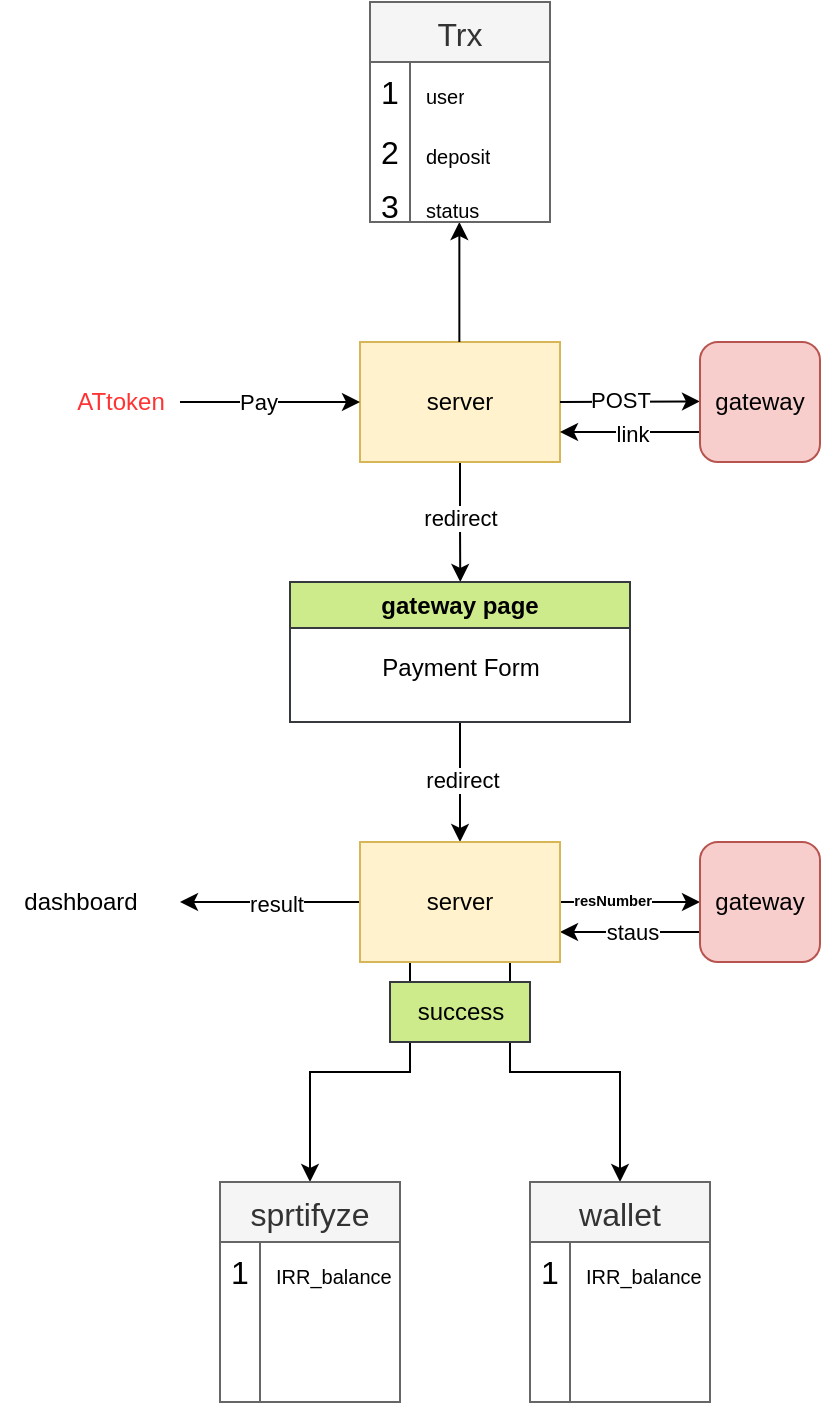 <mxfile version="22.1.7" type="github">
  <diagram id="prtHgNgQTEPvFCAcTncT" name="Page-1">
    <mxGraphModel dx="1103" dy="612" grid="1" gridSize="10" guides="1" tooltips="1" connect="1" arrows="1" fold="1" page="1" pageScale="1" pageWidth="827" pageHeight="1169" math="0" shadow="0">
      <root>
        <mxCell id="0" />
        <mxCell id="1" parent="0" />
        <mxCell id="vsKsFeGfgmMe8g4C2Dkr-11" style="edgeStyle=orthogonalEdgeStyle;rounded=0;orthogonalLoop=1;jettySize=auto;html=1;exitX=0.5;exitY=1;exitDx=0;exitDy=0;" parent="1" source="vsKsFeGfgmMe8g4C2Dkr-1" edge="1">
          <mxGeometry relative="1" as="geometry">
            <mxPoint x="500.135" y="420" as="targetPoint" />
          </mxGeometry>
        </mxCell>
        <mxCell id="vsKsFeGfgmMe8g4C2Dkr-12" value="redirect" style="edgeLabel;html=1;align=center;verticalAlign=middle;resizable=0;points=[];" parent="vsKsFeGfgmMe8g4C2Dkr-11" vertex="1" connectable="0">
          <mxGeometry x="-0.09" relative="1" as="geometry">
            <mxPoint as="offset" />
          </mxGeometry>
        </mxCell>
        <mxCell id="vsKsFeGfgmMe8g4C2Dkr-1" value="server" style="rounded=0;whiteSpace=wrap;html=1;fillColor=#fff2cc;strokeColor=#d6b656;" parent="1" vertex="1">
          <mxGeometry x="450" y="300" width="100" height="60" as="geometry" />
        </mxCell>
        <mxCell id="vsKsFeGfgmMe8g4C2Dkr-2" value="" style="endArrow=classic;html=1;rounded=0;" parent="1" edge="1">
          <mxGeometry width="50" height="50" relative="1" as="geometry">
            <mxPoint x="360" y="330" as="sourcePoint" />
            <mxPoint x="450" y="330" as="targetPoint" />
          </mxGeometry>
        </mxCell>
        <mxCell id="vsKsFeGfgmMe8g4C2Dkr-3" value="Pay" style="edgeLabel;html=1;align=center;verticalAlign=middle;resizable=0;points=[];" parent="vsKsFeGfgmMe8g4C2Dkr-2" vertex="1" connectable="0">
          <mxGeometry x="-0.14" relative="1" as="geometry">
            <mxPoint as="offset" />
          </mxGeometry>
        </mxCell>
        <mxCell id="vsKsFeGfgmMe8g4C2Dkr-4" value="" style="endArrow=classic;html=1;rounded=0;exitX=1;exitY=0.5;exitDx=0;exitDy=0;" parent="1" source="vsKsFeGfgmMe8g4C2Dkr-1" edge="1">
          <mxGeometry width="50" height="50" relative="1" as="geometry">
            <mxPoint x="560" y="329.73" as="sourcePoint" />
            <mxPoint x="620" y="329.73" as="targetPoint" />
          </mxGeometry>
        </mxCell>
        <mxCell id="vsKsFeGfgmMe8g4C2Dkr-7" value="POST" style="edgeLabel;html=1;align=center;verticalAlign=middle;resizable=0;points=[];" parent="vsKsFeGfgmMe8g4C2Dkr-4" vertex="1" connectable="0">
          <mxGeometry x="-0.154" y="1" relative="1" as="geometry">
            <mxPoint as="offset" />
          </mxGeometry>
        </mxCell>
        <mxCell id="vsKsFeGfgmMe8g4C2Dkr-9" style="edgeStyle=orthogonalEdgeStyle;rounded=0;orthogonalLoop=1;jettySize=auto;html=1;exitX=0;exitY=0.75;exitDx=0;exitDy=0;entryX=1;entryY=0.75;entryDx=0;entryDy=0;" parent="1" source="vsKsFeGfgmMe8g4C2Dkr-8" target="vsKsFeGfgmMe8g4C2Dkr-1" edge="1">
          <mxGeometry relative="1" as="geometry" />
        </mxCell>
        <mxCell id="vsKsFeGfgmMe8g4C2Dkr-10" value="link" style="edgeLabel;html=1;align=center;verticalAlign=middle;resizable=0;points=[];" parent="vsKsFeGfgmMe8g4C2Dkr-9" vertex="1" connectable="0">
          <mxGeometry x="-0.015" y="1" relative="1" as="geometry">
            <mxPoint as="offset" />
          </mxGeometry>
        </mxCell>
        <mxCell id="vsKsFeGfgmMe8g4C2Dkr-8" value="gateway" style="rounded=1;whiteSpace=wrap;html=1;fillColor=#f8cecc;strokeColor=#b85450;" parent="1" vertex="1">
          <mxGeometry x="620" y="300" width="60" height="60" as="geometry" />
        </mxCell>
        <mxCell id="vsKsFeGfgmMe8g4C2Dkr-15" style="edgeStyle=orthogonalEdgeStyle;rounded=0;orthogonalLoop=1;jettySize=auto;html=1;exitX=0.5;exitY=1;exitDx=0;exitDy=0;" parent="1" source="vsKsFeGfgmMe8g4C2Dkr-13" edge="1">
          <mxGeometry relative="1" as="geometry">
            <mxPoint x="500" y="550" as="targetPoint" />
          </mxGeometry>
        </mxCell>
        <mxCell id="vsKsFeGfgmMe8g4C2Dkr-16" value="redirect" style="edgeLabel;html=1;align=center;verticalAlign=middle;resizable=0;points=[];" parent="vsKsFeGfgmMe8g4C2Dkr-15" vertex="1" connectable="0">
          <mxGeometry x="-0.062" y="1" relative="1" as="geometry">
            <mxPoint as="offset" />
          </mxGeometry>
        </mxCell>
        <mxCell id="vsKsFeGfgmMe8g4C2Dkr-13" value="gateway page" style="swimlane;whiteSpace=wrap;html=1;fillColor=#cdeb8b;strokeColor=#36393d;" parent="1" vertex="1">
          <mxGeometry x="415" y="420" width="170" height="70" as="geometry" />
        </mxCell>
        <mxCell id="vsKsFeGfgmMe8g4C2Dkr-14" value="Payment Form" style="text;html=1;align=center;verticalAlign=middle;resizable=0;points=[];autosize=1;strokeColor=none;fillColor=none;" parent="1" vertex="1">
          <mxGeometry x="450" y="448" width="100" height="30" as="geometry" />
        </mxCell>
        <mxCell id="vsKsFeGfgmMe8g4C2Dkr-18" style="edgeStyle=orthogonalEdgeStyle;rounded=0;orthogonalLoop=1;jettySize=auto;html=1;entryX=0;entryY=0.5;entryDx=0;entryDy=0;" parent="1" source="vsKsFeGfgmMe8g4C2Dkr-17" target="vsKsFeGfgmMe8g4C2Dkr-19" edge="1">
          <mxGeometry relative="1" as="geometry">
            <mxPoint x="610" y="580" as="targetPoint" />
            <Array as="points" />
          </mxGeometry>
        </mxCell>
        <mxCell id="vsKsFeGfgmMe8g4C2Dkr-20" value="&lt;h6&gt;resNumber&lt;/h6&gt;" style="edgeLabel;html=1;align=center;verticalAlign=middle;resizable=0;points=[];" parent="vsKsFeGfgmMe8g4C2Dkr-18" vertex="1" connectable="0">
          <mxGeometry x="-0.254" relative="1" as="geometry">
            <mxPoint as="offset" />
          </mxGeometry>
        </mxCell>
        <mxCell id="vsKsFeGfgmMe8g4C2Dkr-21" style="edgeStyle=orthogonalEdgeStyle;rounded=0;orthogonalLoop=1;jettySize=auto;html=1;exitX=0;exitY=0.75;exitDx=0;exitDy=0;entryX=1;entryY=0.75;entryDx=0;entryDy=0;" parent="1" source="vsKsFeGfgmMe8g4C2Dkr-19" target="vsKsFeGfgmMe8g4C2Dkr-17" edge="1">
          <mxGeometry relative="1" as="geometry" />
        </mxCell>
        <mxCell id="vsKsFeGfgmMe8g4C2Dkr-22" value="staus" style="edgeLabel;html=1;align=center;verticalAlign=middle;resizable=0;points=[];" parent="vsKsFeGfgmMe8g4C2Dkr-21" vertex="1" connectable="0">
          <mxGeometry x="-0.015" relative="1" as="geometry">
            <mxPoint as="offset" />
          </mxGeometry>
        </mxCell>
        <mxCell id="vsKsFeGfgmMe8g4C2Dkr-23" style="edgeStyle=orthogonalEdgeStyle;rounded=0;orthogonalLoop=1;jettySize=auto;html=1;exitX=0;exitY=0.5;exitDx=0;exitDy=0;" parent="1" source="vsKsFeGfgmMe8g4C2Dkr-17" edge="1">
          <mxGeometry relative="1" as="geometry">
            <mxPoint x="360" y="580" as="targetPoint" />
          </mxGeometry>
        </mxCell>
        <mxCell id="vsKsFeGfgmMe8g4C2Dkr-24" value="result" style="edgeLabel;html=1;align=center;verticalAlign=middle;resizable=0;points=[];" parent="vsKsFeGfgmMe8g4C2Dkr-23" vertex="1" connectable="0">
          <mxGeometry x="-0.056" y="1" relative="1" as="geometry">
            <mxPoint as="offset" />
          </mxGeometry>
        </mxCell>
        <mxCell id="F74nqCtcRKgY1orrN0Y3-23" style="edgeStyle=orthogonalEdgeStyle;rounded=0;orthogonalLoop=1;jettySize=auto;html=1;exitX=0.75;exitY=1;exitDx=0;exitDy=0;" edge="1" parent="1" source="vsKsFeGfgmMe8g4C2Dkr-17" target="F74nqCtcRKgY1orrN0Y3-13">
          <mxGeometry relative="1" as="geometry" />
        </mxCell>
        <mxCell id="F74nqCtcRKgY1orrN0Y3-25" style="edgeStyle=orthogonalEdgeStyle;rounded=0;orthogonalLoop=1;jettySize=auto;html=1;exitX=0.25;exitY=1;exitDx=0;exitDy=0;entryX=0.5;entryY=0;entryDx=0;entryDy=0;" edge="1" parent="1" source="vsKsFeGfgmMe8g4C2Dkr-17" target="F74nqCtcRKgY1orrN0Y3-1">
          <mxGeometry relative="1" as="geometry" />
        </mxCell>
        <mxCell id="vsKsFeGfgmMe8g4C2Dkr-17" value="server" style="rounded=0;whiteSpace=wrap;html=1;fillColor=#fff2cc;strokeColor=#d6b656;" parent="1" vertex="1">
          <mxGeometry x="450" y="550" width="100" height="60" as="geometry" />
        </mxCell>
        <mxCell id="vsKsFeGfgmMe8g4C2Dkr-19" value="gateway" style="rounded=1;whiteSpace=wrap;html=1;fillColor=#f8cecc;strokeColor=#b85450;" parent="1" vertex="1">
          <mxGeometry x="620" y="550" width="60" height="60" as="geometry" />
        </mxCell>
        <mxCell id="F74nqCtcRKgY1orrN0Y3-1" value="sprtifyze" style="shape=table;startSize=30;container=1;collapsible=0;childLayout=tableLayout;fixedRows=1;rowLines=0;fontStyle=0;strokeColor=#666666;fontSize=16;fillColor=#f5f5f5;fontColor=#333333;" vertex="1" parent="1">
          <mxGeometry x="380" y="720" width="90" height="110" as="geometry" />
        </mxCell>
        <mxCell id="F74nqCtcRKgY1orrN0Y3-2" value="" style="shape=tableRow;horizontal=0;startSize=0;swimlaneHead=0;swimlaneBody=0;top=0;left=0;bottom=0;right=0;collapsible=0;dropTarget=0;fillColor=none;points=[[0,0.5],[1,0.5]];portConstraint=eastwest;strokeColor=inherit;fontSize=16;" vertex="1" parent="F74nqCtcRKgY1orrN0Y3-1">
          <mxGeometry y="30" width="90" height="30" as="geometry" />
        </mxCell>
        <mxCell id="F74nqCtcRKgY1orrN0Y3-3" value="1" style="shape=partialRectangle;html=1;whiteSpace=wrap;connectable=0;fillColor=none;top=0;left=0;bottom=0;right=0;overflow=hidden;pointerEvents=1;strokeColor=inherit;fontSize=16;" vertex="1" parent="F74nqCtcRKgY1orrN0Y3-2">
          <mxGeometry width="20" height="30" as="geometry">
            <mxRectangle width="20" height="30" as="alternateBounds" />
          </mxGeometry>
        </mxCell>
        <mxCell id="F74nqCtcRKgY1orrN0Y3-4" value="&lt;font style=&quot;font-size: 10px;&quot;&gt;IRR_balance&lt;/font&gt;" style="shape=partialRectangle;html=1;whiteSpace=wrap;connectable=0;fillColor=none;top=0;left=0;bottom=0;right=0;align=left;spacingLeft=6;overflow=hidden;strokeColor=inherit;fontSize=16;" vertex="1" parent="F74nqCtcRKgY1orrN0Y3-2">
          <mxGeometry x="20" width="70" height="30" as="geometry">
            <mxRectangle width="70" height="30" as="alternateBounds" />
          </mxGeometry>
        </mxCell>
        <mxCell id="F74nqCtcRKgY1orrN0Y3-5" value="" style="shape=tableRow;horizontal=0;startSize=0;swimlaneHead=0;swimlaneBody=0;top=0;left=0;bottom=0;right=0;collapsible=0;dropTarget=0;fillColor=none;points=[[0,0.5],[1,0.5]];portConstraint=eastwest;strokeColor=inherit;fontSize=16;" vertex="1" parent="F74nqCtcRKgY1orrN0Y3-1">
          <mxGeometry y="60" width="90" height="30" as="geometry" />
        </mxCell>
        <mxCell id="F74nqCtcRKgY1orrN0Y3-6" value="" style="shape=partialRectangle;html=1;whiteSpace=wrap;connectable=0;fillColor=none;top=0;left=0;bottom=0;right=0;overflow=hidden;strokeColor=inherit;fontSize=16;" vertex="1" parent="F74nqCtcRKgY1orrN0Y3-5">
          <mxGeometry width="20" height="30" as="geometry">
            <mxRectangle width="20" height="30" as="alternateBounds" />
          </mxGeometry>
        </mxCell>
        <mxCell id="F74nqCtcRKgY1orrN0Y3-7" value="" style="shape=partialRectangle;html=1;whiteSpace=wrap;connectable=0;fillColor=none;top=0;left=0;bottom=0;right=0;align=left;spacingLeft=6;overflow=hidden;strokeColor=inherit;fontSize=16;" vertex="1" parent="F74nqCtcRKgY1orrN0Y3-5">
          <mxGeometry x="20" width="70" height="30" as="geometry">
            <mxRectangle width="70" height="30" as="alternateBounds" />
          </mxGeometry>
        </mxCell>
        <mxCell id="F74nqCtcRKgY1orrN0Y3-8" value="" style="shape=tableRow;horizontal=0;startSize=0;swimlaneHead=0;swimlaneBody=0;top=0;left=0;bottom=0;right=0;collapsible=0;dropTarget=0;fillColor=none;points=[[0,0.5],[1,0.5]];portConstraint=eastwest;strokeColor=inherit;fontSize=16;" vertex="1" parent="F74nqCtcRKgY1orrN0Y3-1">
          <mxGeometry y="90" width="90" height="20" as="geometry" />
        </mxCell>
        <mxCell id="F74nqCtcRKgY1orrN0Y3-9" value="" style="shape=partialRectangle;html=1;whiteSpace=wrap;connectable=0;fillColor=none;top=0;left=0;bottom=0;right=0;overflow=hidden;strokeColor=inherit;fontSize=16;" vertex="1" parent="F74nqCtcRKgY1orrN0Y3-8">
          <mxGeometry width="20" height="20" as="geometry">
            <mxRectangle width="20" height="20" as="alternateBounds" />
          </mxGeometry>
        </mxCell>
        <mxCell id="F74nqCtcRKgY1orrN0Y3-10" value="" style="shape=partialRectangle;html=1;whiteSpace=wrap;connectable=0;fillColor=none;top=0;left=0;bottom=0;right=0;align=left;spacingLeft=6;overflow=hidden;strokeColor=inherit;fontSize=16;" vertex="1" parent="F74nqCtcRKgY1orrN0Y3-8">
          <mxGeometry x="20" width="70" height="20" as="geometry">
            <mxRectangle width="70" height="20" as="alternateBounds" />
          </mxGeometry>
        </mxCell>
        <mxCell id="F74nqCtcRKgY1orrN0Y3-12" value="" style="endArrow=classic;html=1;rounded=0;" edge="1" parent="1">
          <mxGeometry width="50" height="50" relative="1" as="geometry">
            <mxPoint x="499.68" y="300" as="sourcePoint" />
            <mxPoint x="499.68" y="240" as="targetPoint" />
          </mxGeometry>
        </mxCell>
        <mxCell id="F74nqCtcRKgY1orrN0Y3-13" value="wallet" style="shape=table;startSize=30;container=1;collapsible=0;childLayout=tableLayout;fixedRows=1;rowLines=0;fontStyle=0;strokeColor=#666666;fontSize=16;fillColor=#f5f5f5;fontColor=#333333;" vertex="1" parent="1">
          <mxGeometry x="535" y="720" width="90" height="110" as="geometry" />
        </mxCell>
        <mxCell id="F74nqCtcRKgY1orrN0Y3-14" value="" style="shape=tableRow;horizontal=0;startSize=0;swimlaneHead=0;swimlaneBody=0;top=0;left=0;bottom=0;right=0;collapsible=0;dropTarget=0;fillColor=none;points=[[0,0.5],[1,0.5]];portConstraint=eastwest;strokeColor=inherit;fontSize=16;" vertex="1" parent="F74nqCtcRKgY1orrN0Y3-13">
          <mxGeometry y="30" width="90" height="30" as="geometry" />
        </mxCell>
        <mxCell id="F74nqCtcRKgY1orrN0Y3-15" value="1" style="shape=partialRectangle;html=1;whiteSpace=wrap;connectable=0;fillColor=none;top=0;left=0;bottom=0;right=0;overflow=hidden;pointerEvents=1;strokeColor=inherit;fontSize=16;" vertex="1" parent="F74nqCtcRKgY1orrN0Y3-14">
          <mxGeometry width="20" height="30" as="geometry">
            <mxRectangle width="20" height="30" as="alternateBounds" />
          </mxGeometry>
        </mxCell>
        <mxCell id="F74nqCtcRKgY1orrN0Y3-16" value="&lt;font style=&quot;font-size: 10px;&quot;&gt;IRR_balance&lt;/font&gt;" style="shape=partialRectangle;html=1;whiteSpace=wrap;connectable=0;fillColor=none;top=0;left=0;bottom=0;right=0;align=left;spacingLeft=6;overflow=hidden;strokeColor=inherit;fontSize=16;" vertex="1" parent="F74nqCtcRKgY1orrN0Y3-14">
          <mxGeometry x="20" width="70" height="30" as="geometry">
            <mxRectangle width="70" height="30" as="alternateBounds" />
          </mxGeometry>
        </mxCell>
        <mxCell id="F74nqCtcRKgY1orrN0Y3-17" value="" style="shape=tableRow;horizontal=0;startSize=0;swimlaneHead=0;swimlaneBody=0;top=0;left=0;bottom=0;right=0;collapsible=0;dropTarget=0;fillColor=none;points=[[0,0.5],[1,0.5]];portConstraint=eastwest;strokeColor=inherit;fontSize=16;" vertex="1" parent="F74nqCtcRKgY1orrN0Y3-13">
          <mxGeometry y="60" width="90" height="30" as="geometry" />
        </mxCell>
        <mxCell id="F74nqCtcRKgY1orrN0Y3-18" value="" style="shape=partialRectangle;html=1;whiteSpace=wrap;connectable=0;fillColor=none;top=0;left=0;bottom=0;right=0;overflow=hidden;strokeColor=inherit;fontSize=16;" vertex="1" parent="F74nqCtcRKgY1orrN0Y3-17">
          <mxGeometry width="20" height="30" as="geometry">
            <mxRectangle width="20" height="30" as="alternateBounds" />
          </mxGeometry>
        </mxCell>
        <mxCell id="F74nqCtcRKgY1orrN0Y3-19" value="" style="shape=partialRectangle;html=1;whiteSpace=wrap;connectable=0;fillColor=none;top=0;left=0;bottom=0;right=0;align=left;spacingLeft=6;overflow=hidden;strokeColor=inherit;fontSize=16;" vertex="1" parent="F74nqCtcRKgY1orrN0Y3-17">
          <mxGeometry x="20" width="70" height="30" as="geometry">
            <mxRectangle width="70" height="30" as="alternateBounds" />
          </mxGeometry>
        </mxCell>
        <mxCell id="F74nqCtcRKgY1orrN0Y3-20" value="" style="shape=tableRow;horizontal=0;startSize=0;swimlaneHead=0;swimlaneBody=0;top=0;left=0;bottom=0;right=0;collapsible=0;dropTarget=0;fillColor=none;points=[[0,0.5],[1,0.5]];portConstraint=eastwest;strokeColor=inherit;fontSize=16;" vertex="1" parent="F74nqCtcRKgY1orrN0Y3-13">
          <mxGeometry y="90" width="90" height="20" as="geometry" />
        </mxCell>
        <mxCell id="F74nqCtcRKgY1orrN0Y3-21" value="" style="shape=partialRectangle;html=1;whiteSpace=wrap;connectable=0;fillColor=none;top=0;left=0;bottom=0;right=0;overflow=hidden;strokeColor=inherit;fontSize=16;" vertex="1" parent="F74nqCtcRKgY1orrN0Y3-20">
          <mxGeometry width="20" height="20" as="geometry">
            <mxRectangle width="20" height="20" as="alternateBounds" />
          </mxGeometry>
        </mxCell>
        <mxCell id="F74nqCtcRKgY1orrN0Y3-22" value="" style="shape=partialRectangle;html=1;whiteSpace=wrap;connectable=0;fillColor=none;top=0;left=0;bottom=0;right=0;align=left;spacingLeft=6;overflow=hidden;strokeColor=inherit;fontSize=16;" vertex="1" parent="F74nqCtcRKgY1orrN0Y3-20">
          <mxGeometry x="20" width="70" height="20" as="geometry">
            <mxRectangle width="70" height="20" as="alternateBounds" />
          </mxGeometry>
        </mxCell>
        <mxCell id="F74nqCtcRKgY1orrN0Y3-26" value="Trx" style="shape=table;startSize=30;container=1;collapsible=0;childLayout=tableLayout;fixedRows=1;rowLines=0;fontStyle=0;strokeColor=#666666;fontSize=16;fillColor=#f5f5f5;fontColor=#333333;" vertex="1" parent="1">
          <mxGeometry x="455" y="130" width="90" height="110" as="geometry" />
        </mxCell>
        <mxCell id="F74nqCtcRKgY1orrN0Y3-27" value="" style="shape=tableRow;horizontal=0;startSize=0;swimlaneHead=0;swimlaneBody=0;top=0;left=0;bottom=0;right=0;collapsible=0;dropTarget=0;fillColor=none;points=[[0,0.5],[1,0.5]];portConstraint=eastwest;strokeColor=inherit;fontSize=16;" vertex="1" parent="F74nqCtcRKgY1orrN0Y3-26">
          <mxGeometry y="30" width="90" height="30" as="geometry" />
        </mxCell>
        <mxCell id="F74nqCtcRKgY1orrN0Y3-28" value="1" style="shape=partialRectangle;html=1;whiteSpace=wrap;connectable=0;fillColor=none;top=0;left=0;bottom=0;right=0;overflow=hidden;pointerEvents=1;strokeColor=inherit;fontSize=16;" vertex="1" parent="F74nqCtcRKgY1orrN0Y3-27">
          <mxGeometry width="20" height="30" as="geometry">
            <mxRectangle width="20" height="30" as="alternateBounds" />
          </mxGeometry>
        </mxCell>
        <mxCell id="F74nqCtcRKgY1orrN0Y3-29" value="&lt;font style=&quot;font-size: 10px;&quot;&gt;user&lt;/font&gt;" style="shape=partialRectangle;html=1;whiteSpace=wrap;connectable=0;fillColor=none;top=0;left=0;bottom=0;right=0;align=left;spacingLeft=6;overflow=hidden;strokeColor=inherit;fontSize=16;" vertex="1" parent="F74nqCtcRKgY1orrN0Y3-27">
          <mxGeometry x="20" width="70" height="30" as="geometry">
            <mxRectangle width="70" height="30" as="alternateBounds" />
          </mxGeometry>
        </mxCell>
        <mxCell id="F74nqCtcRKgY1orrN0Y3-30" value="" style="shape=tableRow;horizontal=0;startSize=0;swimlaneHead=0;swimlaneBody=0;top=0;left=0;bottom=0;right=0;collapsible=0;dropTarget=0;fillColor=none;points=[[0,0.5],[1,0.5]];portConstraint=eastwest;strokeColor=inherit;fontSize=16;" vertex="1" parent="F74nqCtcRKgY1orrN0Y3-26">
          <mxGeometry y="60" width="90" height="30" as="geometry" />
        </mxCell>
        <mxCell id="F74nqCtcRKgY1orrN0Y3-31" value="2" style="shape=partialRectangle;html=1;whiteSpace=wrap;connectable=0;fillColor=none;top=0;left=0;bottom=0;right=0;overflow=hidden;strokeColor=inherit;fontSize=16;" vertex="1" parent="F74nqCtcRKgY1orrN0Y3-30">
          <mxGeometry width="20" height="30" as="geometry">
            <mxRectangle width="20" height="30" as="alternateBounds" />
          </mxGeometry>
        </mxCell>
        <mxCell id="F74nqCtcRKgY1orrN0Y3-32" value="&lt;font style=&quot;font-size: 10px;&quot;&gt;depo&lt;font style=&quot;&quot;&gt;sit&lt;/font&gt;&lt;/font&gt;" style="shape=partialRectangle;html=1;whiteSpace=wrap;connectable=0;fillColor=none;top=0;left=0;bottom=0;right=0;align=left;spacingLeft=6;overflow=hidden;strokeColor=inherit;fontSize=16;" vertex="1" parent="F74nqCtcRKgY1orrN0Y3-30">
          <mxGeometry x="20" width="70" height="30" as="geometry">
            <mxRectangle width="70" height="30" as="alternateBounds" />
          </mxGeometry>
        </mxCell>
        <mxCell id="F74nqCtcRKgY1orrN0Y3-33" value="" style="shape=tableRow;horizontal=0;startSize=0;swimlaneHead=0;swimlaneBody=0;top=0;left=0;bottom=0;right=0;collapsible=0;dropTarget=0;fillColor=none;points=[[0,0.5],[1,0.5]];portConstraint=eastwest;strokeColor=inherit;fontSize=16;" vertex="1" parent="F74nqCtcRKgY1orrN0Y3-26">
          <mxGeometry y="90" width="90" height="20" as="geometry" />
        </mxCell>
        <mxCell id="F74nqCtcRKgY1orrN0Y3-34" value="3" style="shape=partialRectangle;html=1;whiteSpace=wrap;connectable=0;fillColor=none;top=0;left=0;bottom=0;right=0;overflow=hidden;strokeColor=inherit;fontSize=16;" vertex="1" parent="F74nqCtcRKgY1orrN0Y3-33">
          <mxGeometry width="20" height="20" as="geometry">
            <mxRectangle width="20" height="20" as="alternateBounds" />
          </mxGeometry>
        </mxCell>
        <mxCell id="F74nqCtcRKgY1orrN0Y3-35" value="&lt;font style=&quot;font-size: 10px;&quot;&gt;status&lt;/font&gt;" style="shape=partialRectangle;html=1;whiteSpace=wrap;connectable=0;fillColor=none;top=0;left=0;bottom=0;right=0;align=left;spacingLeft=6;overflow=hidden;strokeColor=inherit;fontSize=16;" vertex="1" parent="F74nqCtcRKgY1orrN0Y3-33">
          <mxGeometry x="20" width="70" height="20" as="geometry">
            <mxRectangle width="70" height="20" as="alternateBounds" />
          </mxGeometry>
        </mxCell>
        <mxCell id="F74nqCtcRKgY1orrN0Y3-36" value="success" style="text;html=1;align=center;verticalAlign=middle;resizable=0;points=[];autosize=1;strokeColor=#36393d;fillColor=#cdeb8b;" vertex="1" parent="1">
          <mxGeometry x="465" y="620" width="70" height="30" as="geometry" />
        </mxCell>
        <mxCell id="F74nqCtcRKgY1orrN0Y3-37" value="&lt;font color=&quot;#ff3333&quot;&gt;ATtoken&lt;/font&gt;" style="text;html=1;align=center;verticalAlign=middle;resizable=0;points=[];autosize=1;strokeColor=none;fillColor=none;" vertex="1" parent="1">
          <mxGeometry x="295" y="315" width="70" height="30" as="geometry" />
        </mxCell>
        <mxCell id="F74nqCtcRKgY1orrN0Y3-38" value="dashboard&lt;br&gt;" style="text;html=1;align=center;verticalAlign=middle;resizable=0;points=[];autosize=1;strokeColor=none;fillColor=none;" vertex="1" parent="1">
          <mxGeometry x="270" y="565" width="80" height="30" as="geometry" />
        </mxCell>
      </root>
    </mxGraphModel>
  </diagram>
</mxfile>
